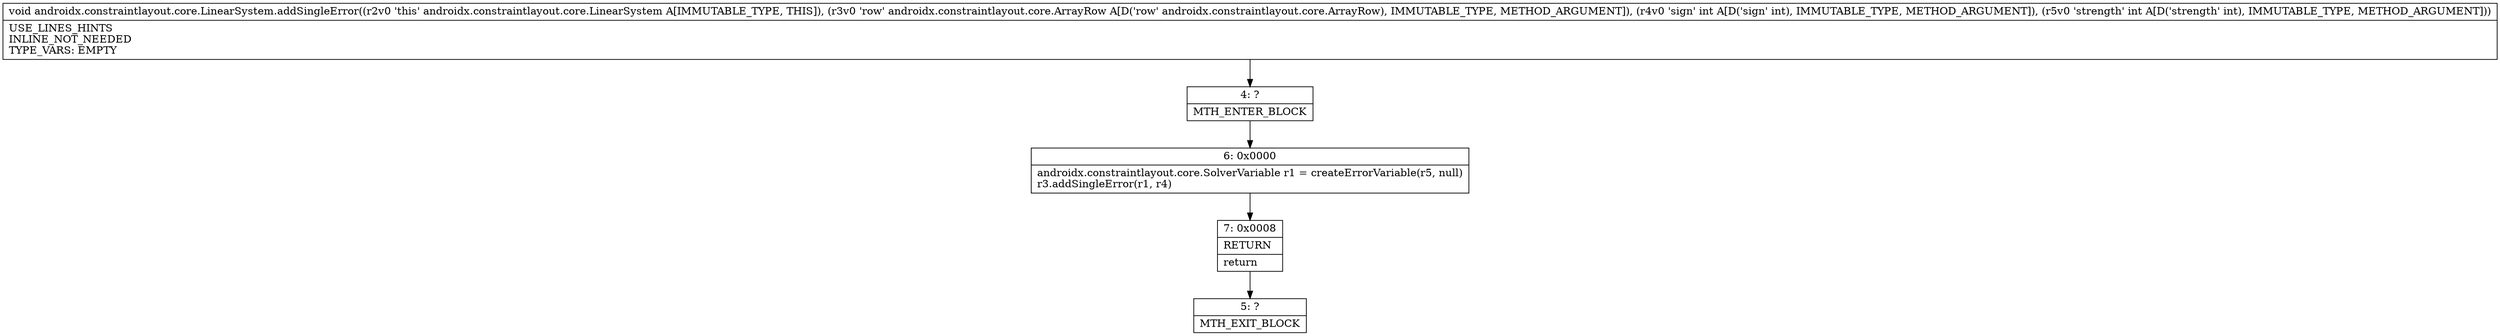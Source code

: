 digraph "CFG forandroidx.constraintlayout.core.LinearSystem.addSingleError(Landroidx\/constraintlayout\/core\/ArrayRow;II)V" {
Node_4 [shape=record,label="{4\:\ ?|MTH_ENTER_BLOCK\l}"];
Node_6 [shape=record,label="{6\:\ 0x0000|androidx.constraintlayout.core.SolverVariable r1 = createErrorVariable(r5, null)\lr3.addSingleError(r1, r4)\l}"];
Node_7 [shape=record,label="{7\:\ 0x0008|RETURN\l|return\l}"];
Node_5 [shape=record,label="{5\:\ ?|MTH_EXIT_BLOCK\l}"];
MethodNode[shape=record,label="{void androidx.constraintlayout.core.LinearSystem.addSingleError((r2v0 'this' androidx.constraintlayout.core.LinearSystem A[IMMUTABLE_TYPE, THIS]), (r3v0 'row' androidx.constraintlayout.core.ArrayRow A[D('row' androidx.constraintlayout.core.ArrayRow), IMMUTABLE_TYPE, METHOD_ARGUMENT]), (r4v0 'sign' int A[D('sign' int), IMMUTABLE_TYPE, METHOD_ARGUMENT]), (r5v0 'strength' int A[D('strength' int), IMMUTABLE_TYPE, METHOD_ARGUMENT]))  | USE_LINES_HINTS\lINLINE_NOT_NEEDED\lTYPE_VARS: EMPTY\l}"];
MethodNode -> Node_4;Node_4 -> Node_6;
Node_6 -> Node_7;
Node_7 -> Node_5;
}

